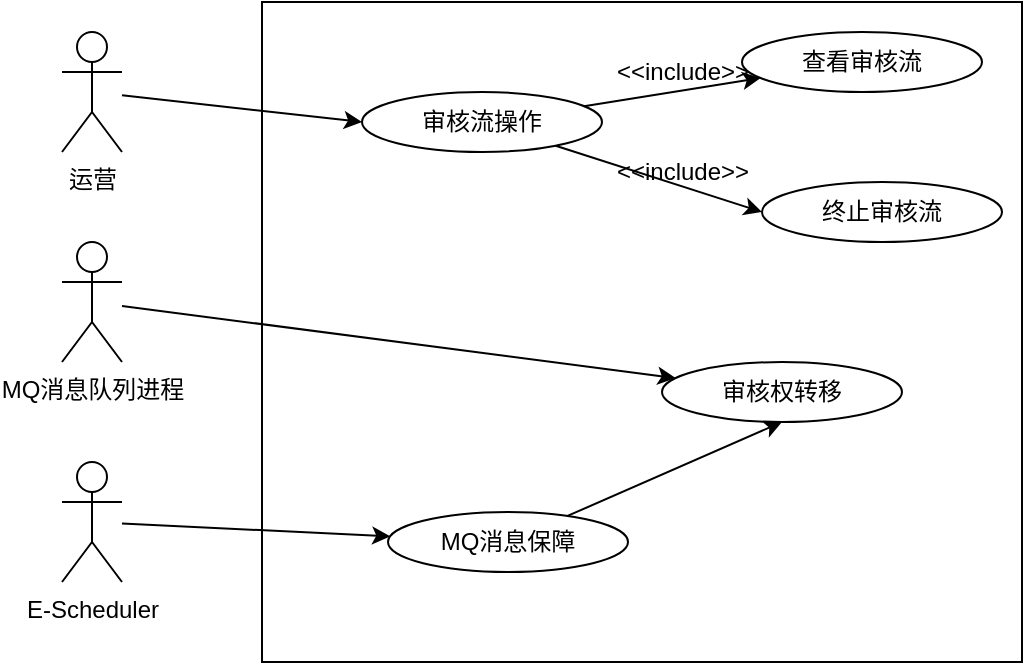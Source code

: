 <mxfile version="12.6.5" type="device"><diagram id="rAxE2KBmpCh-dY5MbNNB" name="Page-1"><mxGraphModel dx="1317" dy="592" grid="1" gridSize="10" guides="1" tooltips="1" connect="1" arrows="1" fold="1" page="1" pageScale="1" pageWidth="827" pageHeight="1169" math="0" shadow="0"><root><mxCell id="0"/><mxCell id="1" parent="0"/><mxCell id="cdAfkGrn7l3bpCT-6bwO-1" value="运营" style="shape=umlActor;verticalLabelPosition=bottom;labelBackgroundColor=#ffffff;verticalAlign=top;html=1;" vertex="1" parent="1"><mxGeometry x="190" y="155" width="30" height="60" as="geometry"/></mxCell><mxCell id="cdAfkGrn7l3bpCT-6bwO-2" value="" style="rounded=0;whiteSpace=wrap;html=1;" vertex="1" parent="1"><mxGeometry x="290" y="140" width="380" height="330" as="geometry"/></mxCell><mxCell id="cdAfkGrn7l3bpCT-6bwO-12" style="rounded=0;orthogonalLoop=1;jettySize=auto;html=1;" edge="1" parent="1" source="cdAfkGrn7l3bpCT-6bwO-5" target="cdAfkGrn7l3bpCT-6bwO-8"><mxGeometry relative="1" as="geometry"/></mxCell><mxCell id="cdAfkGrn7l3bpCT-6bwO-5" value="MQ消息队列进程" style="shape=umlActor;verticalLabelPosition=bottom;labelBackgroundColor=#ffffff;verticalAlign=top;html=1;" vertex="1" parent="1"><mxGeometry x="190" y="260" width="30" height="60" as="geometry"/></mxCell><mxCell id="cdAfkGrn7l3bpCT-6bwO-13" style="edgeStyle=none;rounded=0;orthogonalLoop=1;jettySize=auto;html=1;" edge="1" parent="1" source="cdAfkGrn7l3bpCT-6bwO-6" target="cdAfkGrn7l3bpCT-6bwO-9"><mxGeometry relative="1" as="geometry"/></mxCell><mxCell id="cdAfkGrn7l3bpCT-6bwO-6" value="E-Scheduler" style="shape=umlActor;verticalLabelPosition=bottom;labelBackgroundColor=#ffffff;verticalAlign=top;html=1;" vertex="1" parent="1"><mxGeometry x="190" y="370" width="30" height="60" as="geometry"/></mxCell><mxCell id="cdAfkGrn7l3bpCT-6bwO-15" style="edgeStyle=none;rounded=0;orthogonalLoop=1;jettySize=auto;html=1;" edge="1" parent="1" source="cdAfkGrn7l3bpCT-6bwO-7" target="cdAfkGrn7l3bpCT-6bwO-10"><mxGeometry relative="1" as="geometry"/></mxCell><mxCell id="cdAfkGrn7l3bpCT-6bwO-16" style="edgeStyle=none;rounded=0;orthogonalLoop=1;jettySize=auto;html=1;entryX=0;entryY=0.5;entryDx=0;entryDy=0;" edge="1" parent="1" source="cdAfkGrn7l3bpCT-6bwO-7" target="cdAfkGrn7l3bpCT-6bwO-11"><mxGeometry relative="1" as="geometry"/></mxCell><mxCell id="cdAfkGrn7l3bpCT-6bwO-7" value="审核流操作" style="ellipse;whiteSpace=wrap;html=1;" vertex="1" parent="1"><mxGeometry x="340" y="185" width="120" height="30" as="geometry"/></mxCell><mxCell id="cdAfkGrn7l3bpCT-6bwO-8" value="审核权转移" style="ellipse;whiteSpace=wrap;html=1;" vertex="1" parent="1"><mxGeometry x="490" y="320" width="120" height="30" as="geometry"/></mxCell><mxCell id="cdAfkGrn7l3bpCT-6bwO-19" style="edgeStyle=none;rounded=0;orthogonalLoop=1;jettySize=auto;html=1;entryX=0.5;entryY=1;entryDx=0;entryDy=0;" edge="1" parent="1" source="cdAfkGrn7l3bpCT-6bwO-9" target="cdAfkGrn7l3bpCT-6bwO-8"><mxGeometry relative="1" as="geometry"/></mxCell><mxCell id="cdAfkGrn7l3bpCT-6bwO-9" value="MQ消息保障" style="ellipse;whiteSpace=wrap;html=1;" vertex="1" parent="1"><mxGeometry x="353" y="395" width="120" height="30" as="geometry"/></mxCell><mxCell id="cdAfkGrn7l3bpCT-6bwO-10" value="查看审核流" style="ellipse;whiteSpace=wrap;html=1;" vertex="1" parent="1"><mxGeometry x="530" y="155" width="120" height="30" as="geometry"/></mxCell><mxCell id="cdAfkGrn7l3bpCT-6bwO-11" value="终止审核流" style="ellipse;whiteSpace=wrap;html=1;" vertex="1" parent="1"><mxGeometry x="540" y="230" width="120" height="30" as="geometry"/></mxCell><mxCell id="cdAfkGrn7l3bpCT-6bwO-14" style="edgeStyle=none;rounded=0;orthogonalLoop=1;jettySize=auto;html=1;entryX=0;entryY=0.5;entryDx=0;entryDy=0;" edge="1" parent="1" source="cdAfkGrn7l3bpCT-6bwO-1" target="cdAfkGrn7l3bpCT-6bwO-7"><mxGeometry relative="1" as="geometry"/></mxCell><mxCell id="cdAfkGrn7l3bpCT-6bwO-17" value="&amp;lt;&amp;lt;include&amp;gt;&amp;gt;" style="text;html=1;align=center;verticalAlign=middle;resizable=0;points=[];autosize=1;" vertex="1" parent="1"><mxGeometry x="460" y="165" width="80" height="20" as="geometry"/></mxCell><mxCell id="cdAfkGrn7l3bpCT-6bwO-18" value="&amp;lt;&amp;lt;include&amp;gt;&amp;gt;" style="text;html=1;align=center;verticalAlign=middle;resizable=0;points=[];autosize=1;" vertex="1" parent="1"><mxGeometry x="460" y="215" width="80" height="20" as="geometry"/></mxCell></root></mxGraphModel></diagram></mxfile>